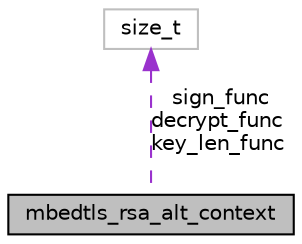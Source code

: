 digraph "mbedtls_rsa_alt_context"
{
  edge [fontname="Helvetica",fontsize="10",labelfontname="Helvetica",labelfontsize="10"];
  node [fontname="Helvetica",fontsize="10",shape=record];
  Node1 [label="mbedtls_rsa_alt_context",height=0.2,width=0.4,color="black", fillcolor="grey75", style="filled", fontcolor="black"];
  Node2 -> Node1 [dir="back",color="darkorchid3",fontsize="10",style="dashed",label=" sign_func\ndecrypt_func\nkey_len_func" ,fontname="Helvetica"];
  Node2 [label="size_t",height=0.2,width=0.4,color="grey75", fillcolor="white", style="filled"];
}

